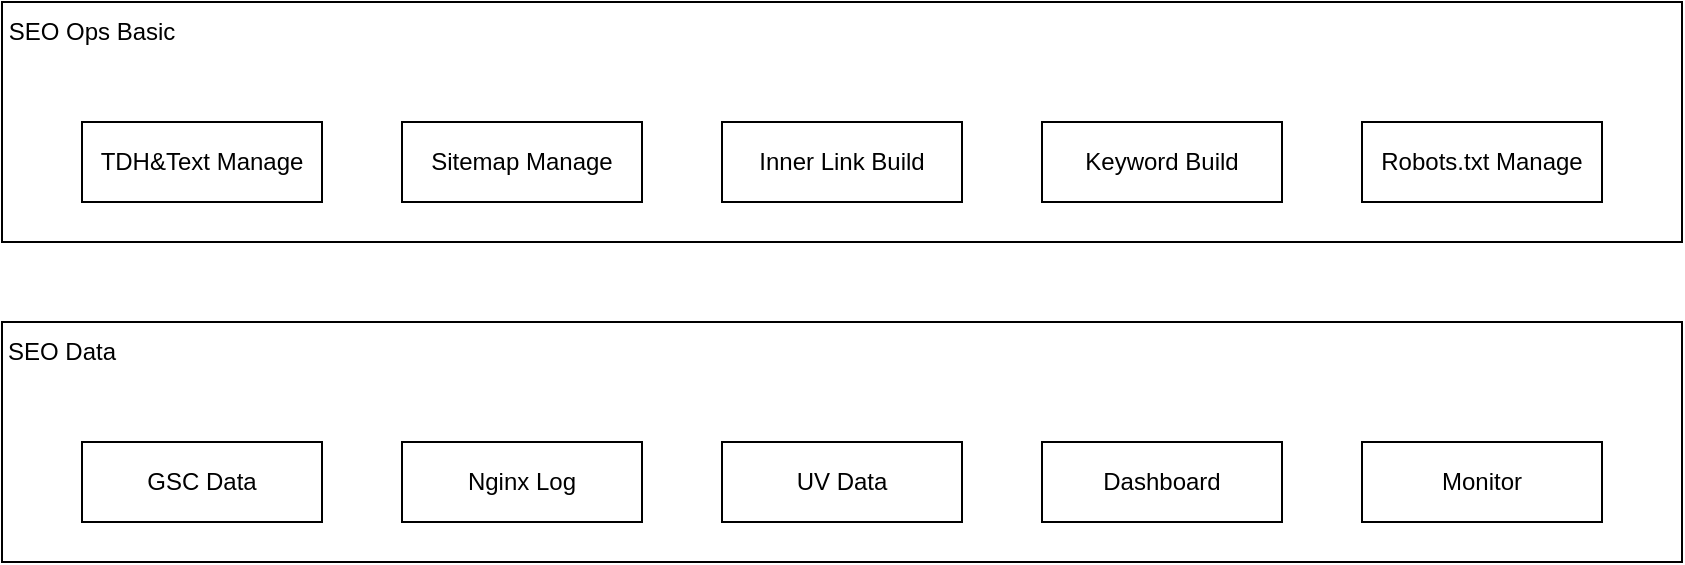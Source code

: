 <mxfile version="28.2.5">
  <diagram name="第 1 页" id="SxdwZpmiBkziujz-fnMS">
    <mxGraphModel dx="1426" dy="693" grid="1" gridSize="10" guides="1" tooltips="1" connect="1" arrows="1" fold="1" page="1" pageScale="1" pageWidth="827" pageHeight="1169" math="0" shadow="0">
      <root>
        <mxCell id="0" />
        <mxCell id="1" parent="0" />
        <mxCell id="pnVkMQvRt2Ape3iZtl4g-7" value="" style="rounded=0;whiteSpace=wrap;html=1;" parent="1" vertex="1">
          <mxGeometry x="40" y="180" width="840" height="120" as="geometry" />
        </mxCell>
        <mxCell id="pnVkMQvRt2Ape3iZtl4g-1" value="" style="rounded=0;whiteSpace=wrap;html=1;" parent="1" vertex="1">
          <mxGeometry x="40" y="340" width="840" height="120" as="geometry" />
        </mxCell>
        <mxCell id="pnVkMQvRt2Ape3iZtl4g-2" value="TDH&amp;amp;Text Manage" style="rounded=0;whiteSpace=wrap;html=1;" parent="1" vertex="1">
          <mxGeometry x="80" y="240" width="120" height="40" as="geometry" />
        </mxCell>
        <mxCell id="pnVkMQvRt2Ape3iZtl4g-3" value="Sitemap Manage" style="rounded=0;whiteSpace=wrap;html=1;" parent="1" vertex="1">
          <mxGeometry x="240" y="240" width="120" height="40" as="geometry" />
        </mxCell>
        <mxCell id="pnVkMQvRt2Ape3iZtl4g-4" value="Inner Link Build" style="rounded=0;whiteSpace=wrap;html=1;" parent="1" vertex="1">
          <mxGeometry x="400" y="240" width="120" height="40" as="geometry" />
        </mxCell>
        <mxCell id="pnVkMQvRt2Ape3iZtl4g-5" value="Keyword Build" style="rounded=0;whiteSpace=wrap;html=1;" parent="1" vertex="1">
          <mxGeometry x="560" y="240" width="120" height="40" as="geometry" />
        </mxCell>
        <mxCell id="pnVkMQvRt2Ape3iZtl4g-6" value="Robots.txt Manage" style="rounded=0;whiteSpace=wrap;html=1;" parent="1" vertex="1">
          <mxGeometry x="720" y="240" width="120" height="40" as="geometry" />
        </mxCell>
        <mxCell id="pnVkMQvRt2Ape3iZtl4g-8" value="SEO Ops Basic" style="text;html=1;align=center;verticalAlign=middle;whiteSpace=wrap;rounded=0;" parent="1" vertex="1">
          <mxGeometry x="40" y="180" width="90" height="30" as="geometry" />
        </mxCell>
        <mxCell id="pnVkMQvRt2Ape3iZtl4g-9" value="GSC Data" style="rounded=0;whiteSpace=wrap;html=1;" parent="1" vertex="1">
          <mxGeometry x="80" y="400" width="120" height="40" as="geometry" />
        </mxCell>
        <mxCell id="pnVkMQvRt2Ape3iZtl4g-10" value="Nginx Log" style="rounded=0;whiteSpace=wrap;html=1;" parent="1" vertex="1">
          <mxGeometry x="240" y="400" width="120" height="40" as="geometry" />
        </mxCell>
        <mxCell id="pnVkMQvRt2Ape3iZtl4g-11" value="UV Data" style="rounded=0;whiteSpace=wrap;html=1;" parent="1" vertex="1">
          <mxGeometry x="400" y="400" width="120" height="40" as="geometry" />
        </mxCell>
        <mxCell id="pnVkMQvRt2Ape3iZtl4g-12" value="Dashboard" style="rounded=0;whiteSpace=wrap;html=1;" parent="1" vertex="1">
          <mxGeometry x="560" y="400" width="120" height="40" as="geometry" />
        </mxCell>
        <mxCell id="pnVkMQvRt2Ape3iZtl4g-13" value="Monitor" style="rounded=0;whiteSpace=wrap;html=1;" parent="1" vertex="1">
          <mxGeometry x="720" y="400" width="120" height="40" as="geometry" />
        </mxCell>
        <mxCell id="pnVkMQvRt2Ape3iZtl4g-14" value="SEO Data" style="text;html=1;align=center;verticalAlign=middle;whiteSpace=wrap;rounded=0;" parent="1" vertex="1">
          <mxGeometry x="40" y="340" width="60" height="30" as="geometry" />
        </mxCell>
      </root>
    </mxGraphModel>
  </diagram>
</mxfile>
